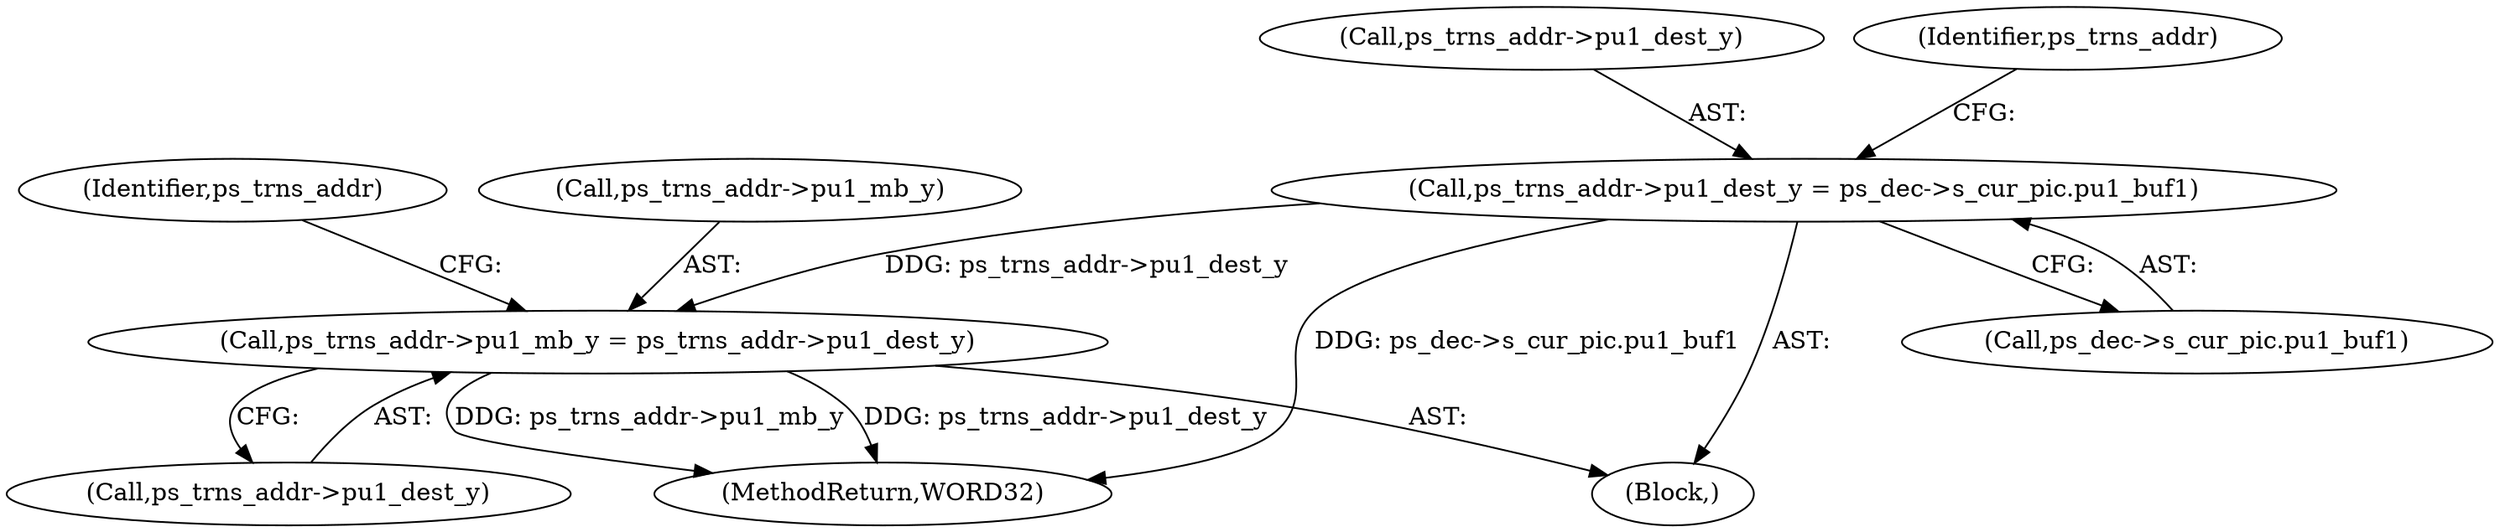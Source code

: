 digraph "0_Android_494561291a503840f385fbcd11d9bc5f4dc502b8_2@pointer" {
"1002218" [label="(Call,ps_trns_addr->pu1_dest_y = ps_dec->s_cur_pic.pu1_buf1)"];
"1002245" [label="(Call,ps_trns_addr->pu1_mb_y = ps_trns_addr->pu1_dest_y)"];
"1002245" [label="(Call,ps_trns_addr->pu1_mb_y = ps_trns_addr->pu1_dest_y)"];
"1002249" [label="(Call,ps_trns_addr->pu1_dest_y)"];
"1002619" [label="(MethodReturn,WORD32)"];
"1002254" [label="(Identifier,ps_trns_addr)"];
"1002219" [label="(Call,ps_trns_addr->pu1_dest_y)"];
"1002170" [label="(Block,)"];
"1002222" [label="(Call,ps_dec->s_cur_pic.pu1_buf1)"];
"1002229" [label="(Identifier,ps_trns_addr)"];
"1002218" [label="(Call,ps_trns_addr->pu1_dest_y = ps_dec->s_cur_pic.pu1_buf1)"];
"1002246" [label="(Call,ps_trns_addr->pu1_mb_y)"];
"1002218" -> "1002170"  [label="AST: "];
"1002218" -> "1002222"  [label="CFG: "];
"1002219" -> "1002218"  [label="AST: "];
"1002222" -> "1002218"  [label="AST: "];
"1002229" -> "1002218"  [label="CFG: "];
"1002218" -> "1002619"  [label="DDG: ps_dec->s_cur_pic.pu1_buf1"];
"1002218" -> "1002245"  [label="DDG: ps_trns_addr->pu1_dest_y"];
"1002245" -> "1002170"  [label="AST: "];
"1002245" -> "1002249"  [label="CFG: "];
"1002246" -> "1002245"  [label="AST: "];
"1002249" -> "1002245"  [label="AST: "];
"1002254" -> "1002245"  [label="CFG: "];
"1002245" -> "1002619"  [label="DDG: ps_trns_addr->pu1_mb_y"];
"1002245" -> "1002619"  [label="DDG: ps_trns_addr->pu1_dest_y"];
}
